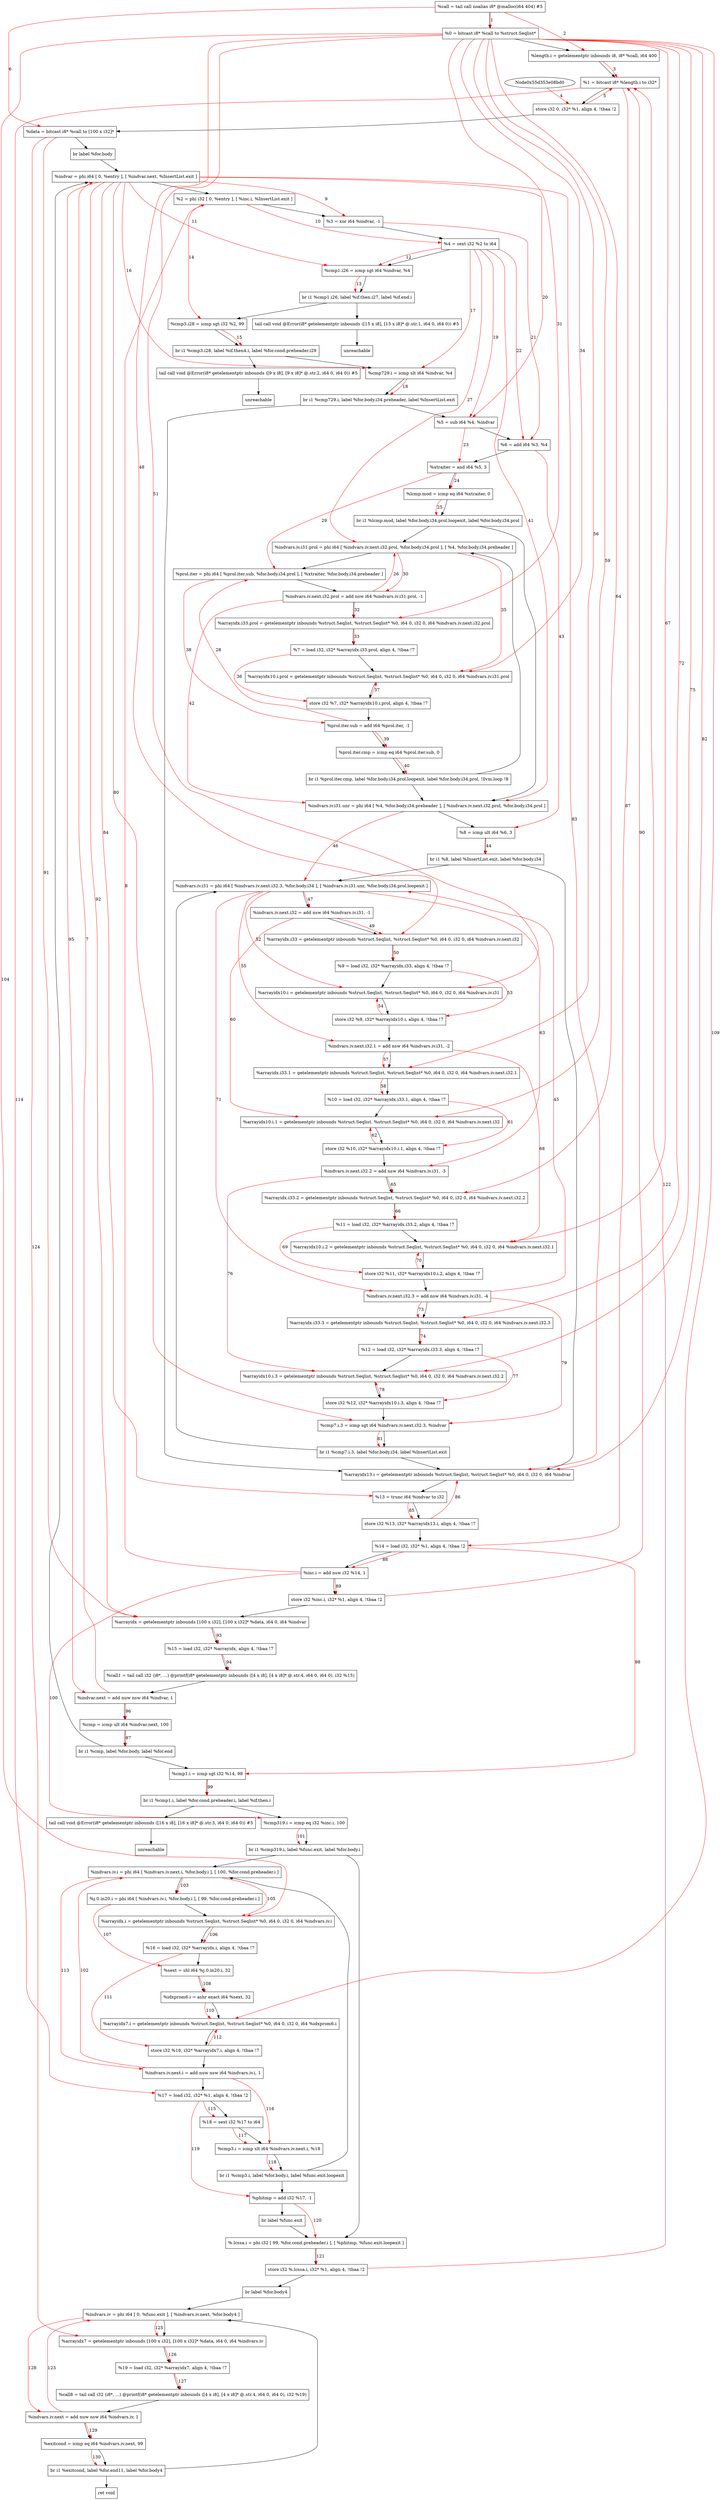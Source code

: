 digraph "CDFG for'main' function" {
	Node0x55d353e10b30[shape=record, label="  %call = tail call noalias i8* @malloc(i64 404) #5"]
	Node0x55d353e10c08[shape=record, label="  %0 = bitcast i8* %call to %struct.Seqlist*"]
	Node0x55d353e10cd0[shape=record, label="  %length.i = getelementptr inbounds i8, i8* %call, i64 400"]
	Node0x55d353e10d68[shape=record, label="  %1 = bitcast i8* %length.i to i32*"]
	Node0x55d353e10e00[shape=record, label="  store i32 0, i32* %1, align 4, !tbaa !2"]
	Node0x55d353e10e68[shape=record, label="  %data = bitcast i8* %call to [100 x i32]*"]
	Node0x55d353e10fa8[shape=record, label="  br label %for.body"]
	Node0x55d353e0cbc8[shape=record, label="  %indvar = phi i64 [ 0, %entry ], [ %indvar.next, %InsertList.exit ]"]
	Node0x55d353e0cd68[shape=record, label="  %2 = phi i32 [ 0, %entry ], [ %inc.i, %InsertList.exit ]"]
	Node0x55d353e0ce30[shape=record, label="  %3 = xor i64 %indvar, -1"]
	Node0x55d353e0ce88[shape=record, label="  %4 = sext i32 %2 to i64"]
	Node0x55d353e0cf50[shape=record, label="  %cmp1.i26 = icmp sgt i64 %indvar, %4"]
	Node0x55d353e0d198[shape=record, label="  br i1 %cmp1.i26, label %if.then.i27, label %if.end.i"]
	Node0x55d353e0d230[shape=record, label="  tail call void @Error(i8* getelementptr inbounds ([15 x i8], [15 x i8]* @.str.1, i64 0, i64 0)) #5"]
	Node0x55d353e12060[shape=record, label="  unreachable"]
	Node0x55d353e120d0[shape=record, label="  %cmp3.i28 = icmp sgt i32 %2, 99"]
	Node0x55d353e10708[shape=record, label="  br i1 %cmp3.i28, label %if.then4.i, label %for.cond.preheader.i29"]
	Node0x55d353e12440[shape=record, label="  %cmp729.i = icmp slt i64 %indvar, %4"]
	Node0x55d353e12578[shape=record, label="  br i1 %cmp729.i, label %for.body.i34.preheader, label %InsertList.exit"]
	Node0x55d353e125f0[shape=record, label="  %5 = sub i64 %4, %indvar"]
	Node0x55d353e12660[shape=record, label="  %6 = add i64 %3, %4"]
	Node0x55d353e126d0[shape=record, label="  %xtraiter = and i64 %5, 3"]
	Node0x55d353e12740[shape=record, label="  %lcmp.mod = icmp eq i64 %xtraiter, 0"]
	Node0x55d353e129c8[shape=record, label="  br i1 %lcmp.mod, label %for.body.i34.prol.loopexit, label %for.body.i34.prol"]
	Node0x55d353e12b18[shape=record, label="  %indvars.iv.i31.prol = phi i64 [ %indvars.iv.next.i32.prol, %for.body.i34.prol ], [ %4, %for.body.i34.preheader ]"]
	Node0x55d353e12ca8[shape=record, label="  %prol.iter = phi i64 [ %prol.iter.sub, %for.body.i34.prol ], [ %xtraiter, %for.body.i34.preheader ]"]
	Node0x55d353e12da0[shape=record, label="  %indvars.iv.next.i32.prol = add nsw i64 %indvars.iv.i31.prol, -1"]
	Node0x55d353e12e40[shape=record, label="  %arrayidx.i33.prol = getelementptr inbounds %struct.Seqlist, %struct.Seqlist* %0, i64 0, i32 0, i64 %indvars.iv.next.i32.prol"]
	Node0x55d353e12938[shape=record, label="  %7 = load i32, i32* %arrayidx.i33.prol, align 4, !tbaa !7"]
	Node0x55d353e12ef0[shape=record, label="  %arrayidx10.i.prol = getelementptr inbounds %struct.Seqlist, %struct.Seqlist* %0, i64 0, i32 0, i64 %indvars.iv.i31.prol"]
	Node0x55d353e12f70[shape=record, label="  store i32 %7, i32* %arrayidx10.i.prol, align 4, !tbaa !7"]
	Node0x55d353e12ff0[shape=record, label="  %prol.iter.sub = add i64 %prol.iter, -1"]
	Node0x55d353e13380[shape=record, label="  %prol.iter.cmp = icmp eq i64 %prol.iter.sub, 0"]
	Node0x55d353e13408[shape=record, label="  br i1 %prol.iter.cmp, label %for.body.i34.prol.loopexit, label %for.body.i34.prol, !llvm.loop !8"]
	Node0x55d353e13568[shape=record, label="  %indvars.iv.i31.unr = phi i64 [ %4, %for.body.i34.preheader ], [ %indvars.iv.next.i32.prol, %for.body.i34.prol ]"]
	Node0x55d353e13630[shape=record, label="  %8 = icmp ult i64 %6, 3"]
	Node0x55d353e13748[shape=record, label="  br i1 %8, label %InsertList.exit, label %for.body.i34"]
	Node0x55d353e137c0[shape=record, label="  tail call void @Error(i8* getelementptr inbounds ([9 x i8], [9 x i8]* @.str.2, i64 0, i64 0)) #5"]
	Node0x55d353e13860[shape=record, label="  unreachable"]
	Node0x55d353e138d8[shape=record, label="  %indvars.iv.i31 = phi i64 [ %indvars.iv.next.i32.3, %for.body.i34 ], [ %indvars.iv.i31.unr, %for.body.i34.prol.loopexit ]"]
	Node0x55d353e139a0[shape=record, label="  %indvars.iv.next.i32 = add nsw i64 %indvars.iv.i31, -1"]
	Node0x55d353e13ad0[shape=record, label="  %arrayidx.i33 = getelementptr inbounds %struct.Seqlist, %struct.Seqlist* %0, i64 0, i32 0, i64 %indvars.iv.next.i32"]
	Node0x55d353e0d108[shape=record, label="  %9 = load i32, i32* %arrayidx.i33, align 4, !tbaa !7"]
	Node0x55d353e13b80[shape=record, label="  %arrayidx10.i = getelementptr inbounds %struct.Seqlist, %struct.Seqlist* %0, i64 0, i32 0, i64 %indvars.iv.i31"]
	Node0x55d353e13c00[shape=record, label="  store i32 %9, i32* %arrayidx10.i, align 4, !tbaa !7"]
	Node0x55d353e13c80[shape=record, label="  %indvars.iv.next.i32.1 = add nsw i64 %indvars.iv.i31, -2"]
	Node0x55d353e13db0[shape=record, label="  %arrayidx.i33.1 = getelementptr inbounds %struct.Seqlist, %struct.Seqlist* %0, i64 0, i32 0, i64 %indvars.iv.next.i32.1"]
	Node0x55d353e12bf8[shape=record, label="  %10 = load i32, i32* %arrayidx.i33.1, align 4, !tbaa !7"]
	Node0x55d353e13e90[shape=record, label="  %arrayidx10.i.1 = getelementptr inbounds %struct.Seqlist, %struct.Seqlist* %0, i64 0, i32 0, i64 %indvars.iv.next.i32"]
	Node0x55d353e13f10[shape=record, label="  store i32 %10, i32* %arrayidx10.i.1, align 4, !tbaa !7"]
	Node0x55d353e13f90[shape=record, label="  %indvars.iv.next.i32.2 = add nsw i64 %indvars.iv.i31, -3"]
	Node0x55d353e14090[shape=record, label="  %arrayidx.i33.2 = getelementptr inbounds %struct.Seqlist, %struct.Seqlist* %0, i64 0, i32 0, i64 %indvars.iv.next.i32.2"]
	Node0x55d353e140f8[shape=record, label="  %11 = load i32, i32* %arrayidx.i33.2, align 4, !tbaa !7"]
	Node0x55d353e141d0[shape=record, label="  %arrayidx10.i.2 = getelementptr inbounds %struct.Seqlist, %struct.Seqlist* %0, i64 0, i32 0, i64 %indvars.iv.next.i32.1"]
	Node0x55d353e14250[shape=record, label="  store i32 %11, i32* %arrayidx10.i.2, align 4, !tbaa !7"]
	Node0x55d353e142d0[shape=record, label="  %indvars.iv.next.i32.3 = add nsw i64 %indvars.iv.i31, -4"]
	Node0x55d353e14370[shape=record, label="  %arrayidx.i33.3 = getelementptr inbounds %struct.Seqlist, %struct.Seqlist* %0, i64 0, i32 0, i64 %indvars.iv.next.i32.3"]
	Node0x55d353e0d028[shape=record, label="  %12 = load i32, i32* %arrayidx.i33.3, align 4, !tbaa !7"]
	Node0x55d353e14450[shape=record, label="  %arrayidx10.i.3 = getelementptr inbounds %struct.Seqlist, %struct.Seqlist* %0, i64 0, i32 0, i64 %indvars.iv.next.i32.2"]
	Node0x55d353e144d0[shape=record, label="  store i32 %12, i32* %arrayidx10.i.3, align 4, !tbaa !7"]
	Node0x55d353e14580[shape=record, label="  %cmp7.i.3 = icmp sgt i64 %indvars.iv.next.i32.3, %indvar"]
	Node0x55d353e14608[shape=record, label="  br i1 %cmp7.i.3, label %for.body.i34, label %InsertList.exit"]
	Node0x55d353e146b0[shape=record, label="  %arrayidx13.i = getelementptr inbounds %struct.Seqlist, %struct.Seqlist* %0, i64 0, i32 0, i64 %indvar"]
	Node0x55d353e0cb78[shape=record, label="  %13 = trunc i64 %indvar to i32"]
	Node0x55d353e14730[shape=record, label="  store i32 %13, i32* %arrayidx13.i, align 4, !tbaa !7"]
	Node0x55d353e14798[shape=record, label="  %14 = load i32, i32* %1, align 4, !tbaa !2"]
	Node0x55d353e14810[shape=record, label="  %inc.i = add nsw i32 %14, 1"]
	Node0x55d353e14880[shape=record, label="  store i32 %inc.i, i32* %1, align 4, !tbaa !2"]
	Node0x55d353e14918[shape=record, label="  %arrayidx = getelementptr inbounds [100 x i32], [100 x i32]* %data, i64 0, i64 %indvar"]
	Node0x55d353e0cce8[shape=record, label="  %15 = load i32, i32* %arrayidx, align 4, !tbaa !7"]
	Node0x55d353e14a38[shape=record, label="  %call1 = tail call i32 (i8*, ...) @printf(i8* getelementptr inbounds ([4 x i8], [4 x i8]* @.str.4, i64 0, i64 0), i32 %15)"]
	Node0x55d353e14b10[shape=record, label="  %indvar.next = add nuw nsw i64 %indvar, 1"]
	Node0x55d353e14b80[shape=record, label="  %cmp = icmp ult i64 %indvar.next, 100"]
	Node0x55d353e152b8[shape=record, label="  br i1 %cmp, label %for.body, label %for.end"]
	Node0x55d353e15330[shape=record, label="  %cmp1.i = icmp sgt i32 %14, 98"]
	Node0x55d353e15558[shape=record, label="  br i1 %cmp1.i, label %for.cond.preheader.i, label %if.then.i"]
	Node0x55d353e15630[shape=record, label="  %cmp319.i = icmp eq i32 %inc.i, 100"]
	Node0x55d353e15848[shape=record, label="  br i1 %cmp319.i, label %func.exit, label %for.body.i"]
	Node0x55d353e158e0[shape=record, label="  tail call void @Error(i8* getelementptr inbounds ([16 x i8], [16 x i8]* @.str.3, i64 0, i64 0)) #5"]
	Node0x55d353e15980[shape=record, label="  unreachable"]
	Node0x55d353e15a58[shape=record, label="  %indvars.iv.i = phi i64 [ %indvars.iv.next.i, %for.body.i ], [ 100, %for.cond.preheader.i ]"]
	Node0x55d353e15b58[shape=record, label="  %j.0.in20.i = phi i64 [ %indvars.iv.i, %for.body.i ], [ 99, %for.cond.preheader.i ]"]
	Node0x55d353e15c50[shape=record, label="  %arrayidx.i = getelementptr inbounds %struct.Seqlist, %struct.Seqlist* %0, i64 0, i32 0, i64 %indvars.iv.i"]
	Node0x55d353e154c8[shape=record, label="  %16 = load i32, i32* %arrayidx.i, align 4, !tbaa !7"]
	Node0x55d353e15d00[shape=record, label="  %sext = shl i64 %j.0.in20.i, 32"]
	Node0x55d353e15d90[shape=record, label="  %idxprom6.i = ashr exact i64 %sext, 32"]
	Node0x55d353e15e60[shape=record, label="  %arrayidx7.i = getelementptr inbounds %struct.Seqlist, %struct.Seqlist* %0, i64 0, i32 0, i64 %idxprom6.i"]
	Node0x55d353e15f10[shape=record, label="  store i32 %16, i32* %arrayidx7.i, align 4, !tbaa !7"]
	Node0x55d353e15fc0[shape=record, label="  %indvars.iv.next.i = add nuw nsw i64 %indvars.iv.i, 1"]
	Node0x55d353e157b8[shape=record, label="  %17 = load i32, i32* %1, align 4, !tbaa !2"]
	Node0x55d353e16018[shape=record, label="  %18 = sext i32 %17 to i64"]
	Node0x55d353e160c0[shape=record, label="  %cmp3.i = icmp slt i64 %indvars.iv.next.i, %18"]
	Node0x55d353e136b8[shape=record, label="  br i1 %cmp3.i, label %for.body.i, label %func.exit.loopexit"]
	Node0x55d353e16200[shape=record, label="  %phitmp = add i32 %17, -1"]
	Node0x55d353e16168[shape=record, label="  br label %func.exit"]
	Node0x55d353e16248[shape=record, label="  %.lcssa.i = phi i32 [ 99, %for.cond.preheader.i ], [ %phitmp, %func.exit.loopexit ]"]
	Node0x55d353e16310[shape=record, label="  store i32 %.lcssa.i, i32* %1, align 4, !tbaa !2"]
	Node0x55d353e163c8[shape=record, label="  br label %for.body4"]
	Node0x55d353e16478[shape=record, label="  %indvars.iv = phi i64 [ 0, %func.exit ], [ %indvars.iv.next, %for.body4 ]"]
	Node0x55d353e16588[shape=record, label="  %arrayidx7 = getelementptr inbounds [100 x i32], [100 x i32]* %data, i64 0, i64 %indvars.iv"]
	Node0x55d353e16628[shape=record, label="  %19 = load i32, i32* %arrayidx7, align 4, !tbaa !7"]
	Node0x55d353e166d8[shape=record, label="  %call8 = tail call i32 (i8*, ...) @printf(i8* getelementptr inbounds ([4 x i8], [4 x i8]* @.str.4, i64 0, i64 0), i32 %19)"]
	Node0x55d353e167b0[shape=record, label="  %indvars.iv.next = add nuw nsw i64 %indvars.iv, 1"]
	Node0x55d353e16820[shape=record, label="  %exitcond = icmp eq i64 %indvars.iv.next, 99"]
	Node0x55d353e16928[shape=record, label="  br i1 %exitcond, label %for.end11, label %for.body4"]
	Node0x55d353e16970[shape=record, label="  ret void"]
	Node0x55d353e10b30 -> Node0x55d353e10c08
	Node0x55d353e10c08 -> Node0x55d353e10cd0
	Node0x55d353e10cd0 -> Node0x55d353e10d68
	Node0x55d353e10d68 -> Node0x55d353e10e00
	Node0x55d353e10e00 -> Node0x55d353e10e68
	Node0x55d353e10e68 -> Node0x55d353e10fa8
	Node0x55d353e10fa8 -> Node0x55d353e0cbc8
	Node0x55d353e0cbc8 -> Node0x55d353e0cd68
	Node0x55d353e0cd68 -> Node0x55d353e0ce30
	Node0x55d353e0ce30 -> Node0x55d353e0ce88
	Node0x55d353e0ce88 -> Node0x55d353e0cf50
	Node0x55d353e0cf50 -> Node0x55d353e0d198
	Node0x55d353e0d198 -> Node0x55d353e0d230
	Node0x55d353e0d198 -> Node0x55d353e120d0
	Node0x55d353e0d230 -> Node0x55d353e12060
	Node0x55d353e120d0 -> Node0x55d353e10708
	Node0x55d353e10708 -> Node0x55d353e137c0
	Node0x55d353e10708 -> Node0x55d353e12440
	Node0x55d353e12440 -> Node0x55d353e12578
	Node0x55d353e12578 -> Node0x55d353e125f0
	Node0x55d353e12578 -> Node0x55d353e146b0
	Node0x55d353e125f0 -> Node0x55d353e12660
	Node0x55d353e12660 -> Node0x55d353e126d0
	Node0x55d353e126d0 -> Node0x55d353e12740
	Node0x55d353e12740 -> Node0x55d353e129c8
	Node0x55d353e129c8 -> Node0x55d353e13568
	Node0x55d353e129c8 -> Node0x55d353e12b18
	Node0x55d353e12b18 -> Node0x55d353e12ca8
	Node0x55d353e12ca8 -> Node0x55d353e12da0
	Node0x55d353e12da0 -> Node0x55d353e12e40
	Node0x55d353e12e40 -> Node0x55d353e12938
	Node0x55d353e12938 -> Node0x55d353e12ef0
	Node0x55d353e12ef0 -> Node0x55d353e12f70
	Node0x55d353e12f70 -> Node0x55d353e12ff0
	Node0x55d353e12ff0 -> Node0x55d353e13380
	Node0x55d353e13380 -> Node0x55d353e13408
	Node0x55d353e13408 -> Node0x55d353e13568
	Node0x55d353e13408 -> Node0x55d353e12b18
	Node0x55d353e13568 -> Node0x55d353e13630
	Node0x55d353e13630 -> Node0x55d353e13748
	Node0x55d353e13748 -> Node0x55d353e146b0
	Node0x55d353e13748 -> Node0x55d353e138d8
	Node0x55d353e137c0 -> Node0x55d353e13860
	Node0x55d353e138d8 -> Node0x55d353e139a0
	Node0x55d353e139a0 -> Node0x55d353e13ad0
	Node0x55d353e13ad0 -> Node0x55d353e0d108
	Node0x55d353e0d108 -> Node0x55d353e13b80
	Node0x55d353e13b80 -> Node0x55d353e13c00
	Node0x55d353e13c00 -> Node0x55d353e13c80
	Node0x55d353e13c80 -> Node0x55d353e13db0
	Node0x55d353e13db0 -> Node0x55d353e12bf8
	Node0x55d353e12bf8 -> Node0x55d353e13e90
	Node0x55d353e13e90 -> Node0x55d353e13f10
	Node0x55d353e13f10 -> Node0x55d353e13f90
	Node0x55d353e13f90 -> Node0x55d353e14090
	Node0x55d353e14090 -> Node0x55d353e140f8
	Node0x55d353e140f8 -> Node0x55d353e141d0
	Node0x55d353e141d0 -> Node0x55d353e14250
	Node0x55d353e14250 -> Node0x55d353e142d0
	Node0x55d353e142d0 -> Node0x55d353e14370
	Node0x55d353e14370 -> Node0x55d353e0d028
	Node0x55d353e0d028 -> Node0x55d353e14450
	Node0x55d353e14450 -> Node0x55d353e144d0
	Node0x55d353e144d0 -> Node0x55d353e14580
	Node0x55d353e14580 -> Node0x55d353e14608
	Node0x55d353e14608 -> Node0x55d353e138d8
	Node0x55d353e14608 -> Node0x55d353e146b0
	Node0x55d353e146b0 -> Node0x55d353e0cb78
	Node0x55d353e0cb78 -> Node0x55d353e14730
	Node0x55d353e14730 -> Node0x55d353e14798
	Node0x55d353e14798 -> Node0x55d353e14810
	Node0x55d353e14810 -> Node0x55d353e14880
	Node0x55d353e14880 -> Node0x55d353e14918
	Node0x55d353e14918 -> Node0x55d353e0cce8
	Node0x55d353e0cce8 -> Node0x55d353e14a38
	Node0x55d353e14a38 -> Node0x55d353e14b10
	Node0x55d353e14b10 -> Node0x55d353e14b80
	Node0x55d353e14b80 -> Node0x55d353e152b8
	Node0x55d353e152b8 -> Node0x55d353e0cbc8
	Node0x55d353e152b8 -> Node0x55d353e15330
	Node0x55d353e15330 -> Node0x55d353e15558
	Node0x55d353e15558 -> Node0x55d353e15630
	Node0x55d353e15558 -> Node0x55d353e158e0
	Node0x55d353e15630 -> Node0x55d353e15848
	Node0x55d353e15848 -> Node0x55d353e16248
	Node0x55d353e15848 -> Node0x55d353e15a58
	Node0x55d353e158e0 -> Node0x55d353e15980
	Node0x55d353e15a58 -> Node0x55d353e15b58
	Node0x55d353e15b58 -> Node0x55d353e15c50
	Node0x55d353e15c50 -> Node0x55d353e154c8
	Node0x55d353e154c8 -> Node0x55d353e15d00
	Node0x55d353e15d00 -> Node0x55d353e15d90
	Node0x55d353e15d90 -> Node0x55d353e15e60
	Node0x55d353e15e60 -> Node0x55d353e15f10
	Node0x55d353e15f10 -> Node0x55d353e15fc0
	Node0x55d353e15fc0 -> Node0x55d353e157b8
	Node0x55d353e157b8 -> Node0x55d353e16018
	Node0x55d353e16018 -> Node0x55d353e160c0
	Node0x55d353e160c0 -> Node0x55d353e136b8
	Node0x55d353e136b8 -> Node0x55d353e15a58
	Node0x55d353e136b8 -> Node0x55d353e16200
	Node0x55d353e16200 -> Node0x55d353e16168
	Node0x55d353e16168 -> Node0x55d353e16248
	Node0x55d353e16248 -> Node0x55d353e16310
	Node0x55d353e16310 -> Node0x55d353e163c8
	Node0x55d353e163c8 -> Node0x55d353e16478
	Node0x55d353e16478 -> Node0x55d353e16588
	Node0x55d353e16588 -> Node0x55d353e16628
	Node0x55d353e16628 -> Node0x55d353e166d8
	Node0x55d353e166d8 -> Node0x55d353e167b0
	Node0x55d353e167b0 -> Node0x55d353e16820
	Node0x55d353e16820 -> Node0x55d353e16928
	Node0x55d353e16928 -> Node0x55d353e16970
	Node0x55d353e16928 -> Node0x55d353e16478
edge [color=red]
	Node0x55d353e10b30 -> Node0x55d353e10c08[label="1"]
	Node0x55d353e10b30 -> Node0x55d353e10cd0[label="2"]
	Node0x55d353e10cd0 -> Node0x55d353e10d68[label="3"]
	Node0x55d353e08bd0 -> Node0x55d353e10e00[label="4"]
	Node0x55d353e10e00 -> Node0x55d353e10d68[label="5"]
	Node0x55d353e10b30 -> Node0x55d353e10e68[label="6"]
	Node0x55d353e14b10 -> Node0x55d353e0cbc8[label="7"]
	Node0x55d353e14810 -> Node0x55d353e0cd68[label="8"]
	Node0x55d353e0cbc8 -> Node0x55d353e0ce30[label="9"]
	Node0x55d353e0cd68 -> Node0x55d353e0ce88[label="10"]
	Node0x55d353e0cbc8 -> Node0x55d353e0cf50[label="11"]
	Node0x55d353e0ce88 -> Node0x55d353e0cf50[label="12"]
	Node0x55d353e0cf50 -> Node0x55d353e0d198[label="13"]
	Node0x55d353e0cd68 -> Node0x55d353e120d0[label="14"]
	Node0x55d353e120d0 -> Node0x55d353e10708[label="15"]
	Node0x55d353e0cbc8 -> Node0x55d353e12440[label="16"]
	Node0x55d353e0ce88 -> Node0x55d353e12440[label="17"]
	Node0x55d353e12440 -> Node0x55d353e12578[label="18"]
	Node0x55d353e0ce88 -> Node0x55d353e125f0[label="19"]
	Node0x55d353e0cbc8 -> Node0x55d353e125f0[label="20"]
	Node0x55d353e0ce30 -> Node0x55d353e12660[label="21"]
	Node0x55d353e0ce88 -> Node0x55d353e12660[label="22"]
	Node0x55d353e125f0 -> Node0x55d353e126d0[label="23"]
	Node0x55d353e126d0 -> Node0x55d353e12740[label="24"]
	Node0x55d353e12740 -> Node0x55d353e129c8[label="25"]
	Node0x55d353e12da0 -> Node0x55d353e12b18[label="26"]
	Node0x55d353e0ce88 -> Node0x55d353e12b18[label="27"]
	Node0x55d353e12ff0 -> Node0x55d353e12ca8[label="28"]
	Node0x55d353e126d0 -> Node0x55d353e12ca8[label="29"]
	Node0x55d353e12b18 -> Node0x55d353e12da0[label="30"]
	Node0x55d353e10c08 -> Node0x55d353e12e40[label="31"]
	Node0x55d353e12da0 -> Node0x55d353e12e40[label="32"]
	Node0x55d353e12e40 -> Node0x55d353e12938[label="33"]
	Node0x55d353e10c08 -> Node0x55d353e12ef0[label="34"]
	Node0x55d353e12b18 -> Node0x55d353e12ef0[label="35"]
	Node0x55d353e12938 -> Node0x55d353e12f70[label="36"]
	Node0x55d353e12f70 -> Node0x55d353e12ef0[label="37"]
	Node0x55d353e12ca8 -> Node0x55d353e12ff0[label="38"]
	Node0x55d353e12ff0 -> Node0x55d353e13380[label="39"]
	Node0x55d353e13380 -> Node0x55d353e13408[label="40"]
	Node0x55d353e0ce88 -> Node0x55d353e13568[label="41"]
	Node0x55d353e12da0 -> Node0x55d353e13568[label="42"]
	Node0x55d353e12660 -> Node0x55d353e13630[label="43"]
	Node0x55d353e13630 -> Node0x55d353e13748[label="44"]
	Node0x55d353e142d0 -> Node0x55d353e138d8[label="45"]
	Node0x55d353e13568 -> Node0x55d353e138d8[label="46"]
	Node0x55d353e138d8 -> Node0x55d353e139a0[label="47"]
	Node0x55d353e10c08 -> Node0x55d353e13ad0[label="48"]
	Node0x55d353e139a0 -> Node0x55d353e13ad0[label="49"]
	Node0x55d353e13ad0 -> Node0x55d353e0d108[label="50"]
	Node0x55d353e10c08 -> Node0x55d353e13b80[label="51"]
	Node0x55d353e138d8 -> Node0x55d353e13b80[label="52"]
	Node0x55d353e0d108 -> Node0x55d353e13c00[label="53"]
	Node0x55d353e13c00 -> Node0x55d353e13b80[label="54"]
	Node0x55d353e138d8 -> Node0x55d353e13c80[label="55"]
	Node0x55d353e10c08 -> Node0x55d353e13db0[label="56"]
	Node0x55d353e13c80 -> Node0x55d353e13db0[label="57"]
	Node0x55d353e13db0 -> Node0x55d353e12bf8[label="58"]
	Node0x55d353e10c08 -> Node0x55d353e13e90[label="59"]
	Node0x55d353e139a0 -> Node0x55d353e13e90[label="60"]
	Node0x55d353e12bf8 -> Node0x55d353e13f10[label="61"]
	Node0x55d353e13f10 -> Node0x55d353e13e90[label="62"]
	Node0x55d353e138d8 -> Node0x55d353e13f90[label="63"]
	Node0x55d353e10c08 -> Node0x55d353e14090[label="64"]
	Node0x55d353e13f90 -> Node0x55d353e14090[label="65"]
	Node0x55d353e14090 -> Node0x55d353e140f8[label="66"]
	Node0x55d353e10c08 -> Node0x55d353e141d0[label="67"]
	Node0x55d353e13c80 -> Node0x55d353e141d0[label="68"]
	Node0x55d353e140f8 -> Node0x55d353e14250[label="69"]
	Node0x55d353e14250 -> Node0x55d353e141d0[label="70"]
	Node0x55d353e138d8 -> Node0x55d353e142d0[label="71"]
	Node0x55d353e10c08 -> Node0x55d353e14370[label="72"]
	Node0x55d353e142d0 -> Node0x55d353e14370[label="73"]
	Node0x55d353e14370 -> Node0x55d353e0d028[label="74"]
	Node0x55d353e10c08 -> Node0x55d353e14450[label="75"]
	Node0x55d353e13f90 -> Node0x55d353e14450[label="76"]
	Node0x55d353e0d028 -> Node0x55d353e144d0[label="77"]
	Node0x55d353e144d0 -> Node0x55d353e14450[label="78"]
	Node0x55d353e142d0 -> Node0x55d353e14580[label="79"]
	Node0x55d353e0cbc8 -> Node0x55d353e14580[label="80"]
	Node0x55d353e14580 -> Node0x55d353e14608[label="81"]
	Node0x55d353e10c08 -> Node0x55d353e146b0[label="82"]
	Node0x55d353e0cbc8 -> Node0x55d353e146b0[label="83"]
	Node0x55d353e0cbc8 -> Node0x55d353e0cb78[label="84"]
	Node0x55d353e0cb78 -> Node0x55d353e14730[label="85"]
	Node0x55d353e14730 -> Node0x55d353e146b0[label="86"]
	Node0x55d353e10d68 -> Node0x55d353e14798[label="87"]
	Node0x55d353e14798 -> Node0x55d353e14810[label="88"]
	Node0x55d353e14810 -> Node0x55d353e14880[label="89"]
	Node0x55d353e14880 -> Node0x55d353e10d68[label="90"]
	Node0x55d353e10e68 -> Node0x55d353e14918[label="91"]
	Node0x55d353e0cbc8 -> Node0x55d353e14918[label="92"]
	Node0x55d353e14918 -> Node0x55d353e0cce8[label="93"]
	Node0x55d353e0cce8 -> Node0x55d353e14a38[label="94"]
	Node0x55d353e0cbc8 -> Node0x55d353e14b10[label="95"]
	Node0x55d353e14b10 -> Node0x55d353e14b80[label="96"]
	Node0x55d353e14b80 -> Node0x55d353e152b8[label="97"]
	Node0x55d353e14798 -> Node0x55d353e15330[label="98"]
	Node0x55d353e15330 -> Node0x55d353e15558[label="99"]
	Node0x55d353e14810 -> Node0x55d353e15630[label="100"]
	Node0x55d353e15630 -> Node0x55d353e15848[label="101"]
	Node0x55d353e15fc0 -> Node0x55d353e15a58[label="102"]
	Node0x55d353e15a58 -> Node0x55d353e15b58[label="103"]
	Node0x55d353e10c08 -> Node0x55d353e15c50[label="104"]
	Node0x55d353e15a58 -> Node0x55d353e15c50[label="105"]
	Node0x55d353e15c50 -> Node0x55d353e154c8[label="106"]
	Node0x55d353e15b58 -> Node0x55d353e15d00[label="107"]
	Node0x55d353e15d00 -> Node0x55d353e15d90[label="108"]
	Node0x55d353e10c08 -> Node0x55d353e15e60[label="109"]
	Node0x55d353e15d90 -> Node0x55d353e15e60[label="110"]
	Node0x55d353e154c8 -> Node0x55d353e15f10[label="111"]
	Node0x55d353e15f10 -> Node0x55d353e15e60[label="112"]
	Node0x55d353e15a58 -> Node0x55d353e15fc0[label="113"]
	Node0x55d353e10d68 -> Node0x55d353e157b8[label="114"]
	Node0x55d353e157b8 -> Node0x55d353e16018[label="115"]
	Node0x55d353e15fc0 -> Node0x55d353e160c0[label="116"]
	Node0x55d353e16018 -> Node0x55d353e160c0[label="117"]
	Node0x55d353e160c0 -> Node0x55d353e136b8[label="118"]
	Node0x55d353e157b8 -> Node0x55d353e16200[label="119"]
	Node0x55d353e16200 -> Node0x55d353e16248[label="120"]
	Node0x55d353e16248 -> Node0x55d353e16310[label="121"]
	Node0x55d353e16310 -> Node0x55d353e10d68[label="122"]
	Node0x55d353e167b0 -> Node0x55d353e16478[label="123"]
	Node0x55d353e10e68 -> Node0x55d353e16588[label="124"]
	Node0x55d353e16478 -> Node0x55d353e16588[label="125"]
	Node0x55d353e16588 -> Node0x55d353e16628[label="126"]
	Node0x55d353e16628 -> Node0x55d353e166d8[label="127"]
	Node0x55d353e16478 -> Node0x55d353e167b0[label="128"]
	Node0x55d353e167b0 -> Node0x55d353e16820[label="129"]
	Node0x55d353e16820 -> Node0x55d353e16928[label="130"]
}
